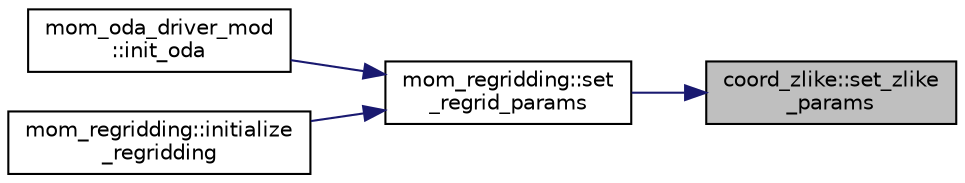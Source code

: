 digraph "coord_zlike::set_zlike_params"
{
 // INTERACTIVE_SVG=YES
 // LATEX_PDF_SIZE
  edge [fontname="Helvetica",fontsize="10",labelfontname="Helvetica",labelfontsize="10"];
  node [fontname="Helvetica",fontsize="10",shape=record];
  rankdir="RL";
  Node1 [label="coord_zlike::set_zlike\l_params",height=0.2,width=0.4,color="black", fillcolor="grey75", style="filled", fontcolor="black",tooltip="Set parameters in the zlike structure."];
  Node1 -> Node2 [dir="back",color="midnightblue",fontsize="10",style="solid",fontname="Helvetica"];
  Node2 [label="mom_regridding::set\l_regrid_params",height=0.2,width=0.4,color="black", fillcolor="white", style="filled",URL="$namespacemom__regridding.html#a92ee618890e604fd9730bce53c9d313f",tooltip="Can be used to set any of the parameters for MOM_regridding."];
  Node2 -> Node3 [dir="back",color="midnightblue",fontsize="10",style="solid",fontname="Helvetica"];
  Node3 [label="mom_oda_driver_mod\l::init_oda",height=0.2,width=0.4,color="black", fillcolor="white", style="filled",URL="$namespacemom__oda__driver__mod.html#aaaf67b8d0e0db3ba3dfe09e24d2b8b24",tooltip="initialize First_guess (prior) and Analysis grid information for all ensemble members"];
  Node2 -> Node4 [dir="back",color="midnightblue",fontsize="10",style="solid",fontname="Helvetica"];
  Node4 [label="mom_regridding::initialize\l_regridding",height=0.2,width=0.4,color="black", fillcolor="white", style="filled",URL="$namespacemom__regridding.html#a8c91ba68f0906e1fc76b7008caf6288e",tooltip="Initialization and configures a regridding control structure based on customizable run-time parameter..."];
}
